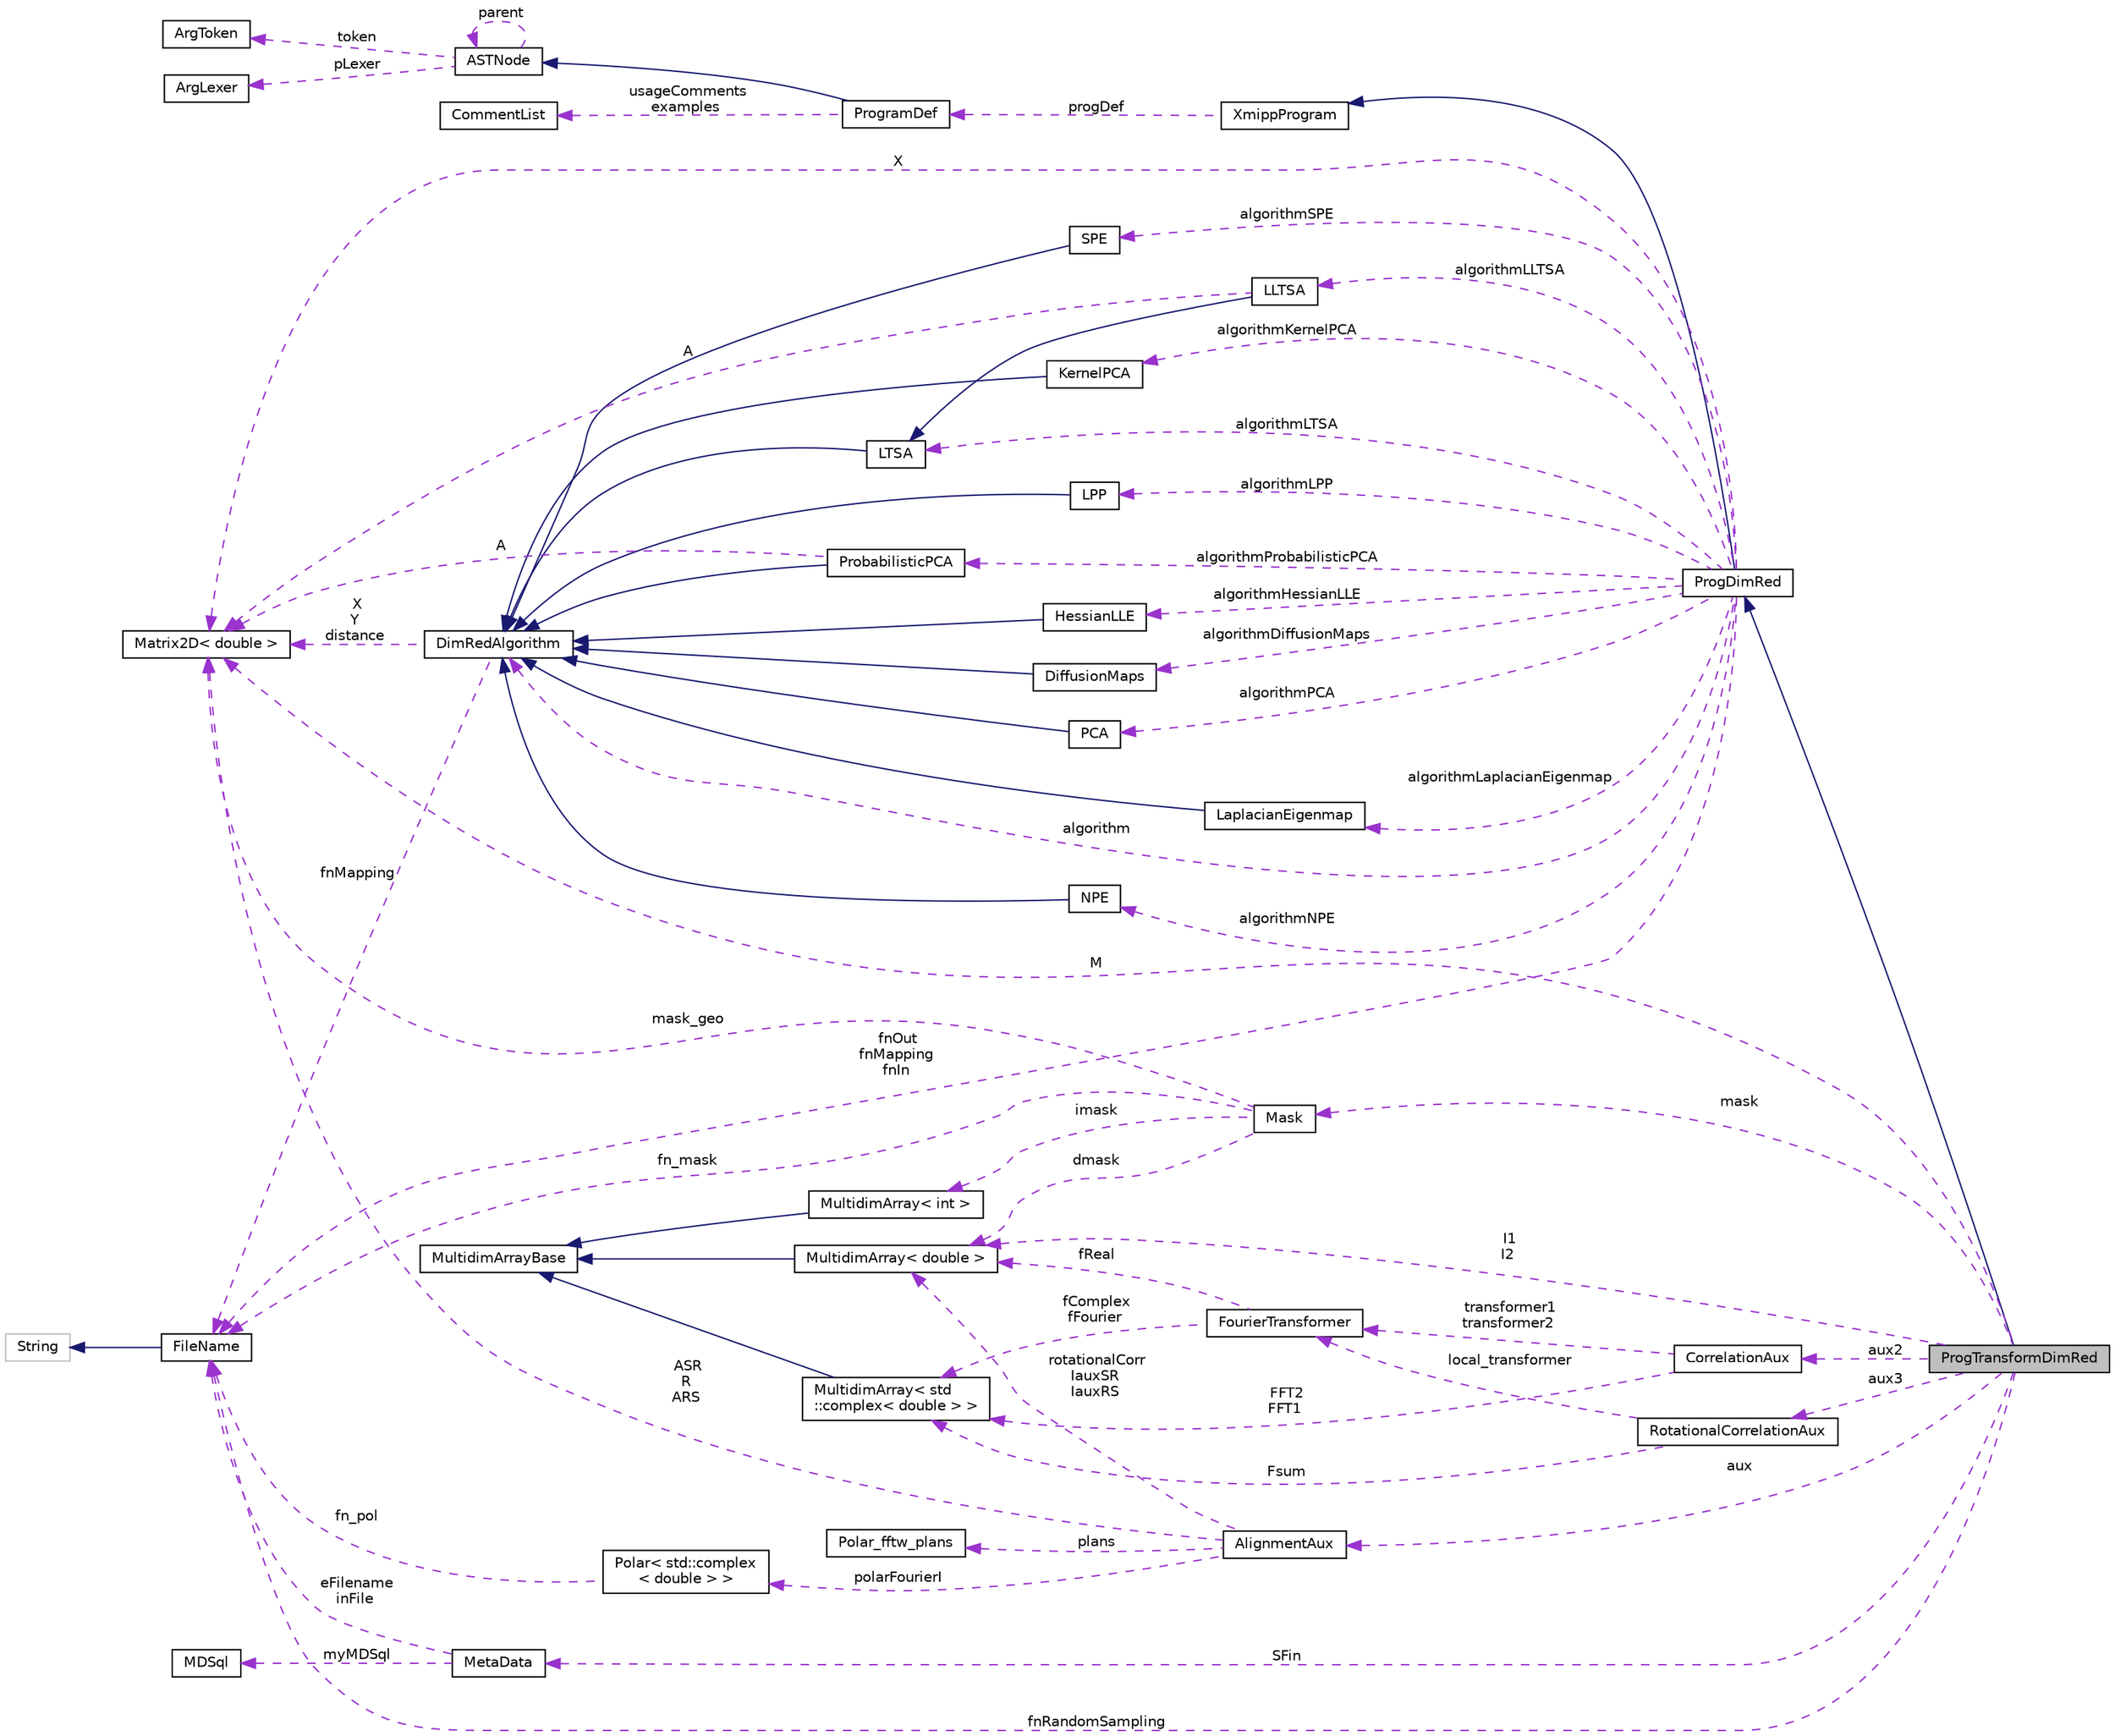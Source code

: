 digraph "ProgTransformDimRed"
{
  edge [fontname="Helvetica",fontsize="10",labelfontname="Helvetica",labelfontsize="10"];
  node [fontname="Helvetica",fontsize="10",shape=record];
  rankdir="LR";
  Node3 [label="ProgTransformDimRed",height=0.2,width=0.4,color="black", fillcolor="grey75", style="filled", fontcolor="black"];
  Node4 -> Node3 [dir="back",color="midnightblue",fontsize="10",style="solid",fontname="Helvetica"];
  Node4 [label="ProgDimRed",height=0.2,width=0.4,color="black", fillcolor="white", style="filled",URL="$classProgDimRed.html"];
  Node5 -> Node4 [dir="back",color="midnightblue",fontsize="10",style="solid",fontname="Helvetica"];
  Node5 [label="XmippProgram",height=0.2,width=0.4,color="black", fillcolor="white", style="filled",URL="$classXmippProgram.html"];
  Node6 -> Node5 [dir="back",color="darkorchid3",fontsize="10",style="dashed",label=" progDef" ,fontname="Helvetica"];
  Node6 [label="ProgramDef",height=0.2,width=0.4,color="black", fillcolor="white", style="filled",URL="$classProgramDef.html"];
  Node7 -> Node6 [dir="back",color="midnightblue",fontsize="10",style="solid",fontname="Helvetica"];
  Node7 [label="ASTNode",height=0.2,width=0.4,color="black", fillcolor="white", style="filled",URL="$classASTNode.html"];
  Node8 -> Node7 [dir="back",color="darkorchid3",fontsize="10",style="dashed",label=" token" ,fontname="Helvetica"];
  Node8 [label="ArgToken",height=0.2,width=0.4,color="black", fillcolor="white", style="filled",URL="$classArgToken.html"];
  Node9 -> Node7 [dir="back",color="darkorchid3",fontsize="10",style="dashed",label=" pLexer" ,fontname="Helvetica"];
  Node9 [label="ArgLexer",height=0.2,width=0.4,color="black", fillcolor="white", style="filled",URL="$classArgLexer.html"];
  Node7 -> Node7 [dir="back",color="darkorchid3",fontsize="10",style="dashed",label=" parent" ,fontname="Helvetica"];
  Node10 -> Node6 [dir="back",color="darkorchid3",fontsize="10",style="dashed",label=" usageComments\nexamples" ,fontname="Helvetica"];
  Node10 [label="CommentList",height=0.2,width=0.4,color="black", fillcolor="white", style="filled",URL="$classCommentList.html"];
  Node11 -> Node4 [dir="back",color="darkorchid3",fontsize="10",style="dashed",label=" algorithm" ,fontname="Helvetica"];
  Node11 [label="DimRedAlgorithm",height=0.2,width=0.4,color="black", fillcolor="white", style="filled",URL="$classDimRedAlgorithm.html"];
  Node12 -> Node11 [dir="back",color="darkorchid3",fontsize="10",style="dashed",label=" X\nY\ndistance" ,fontname="Helvetica"];
  Node12 [label="Matrix2D\< double \>",height=0.2,width=0.4,color="black", fillcolor="white", style="filled",URL="$classMatrix2D.html"];
  Node13 -> Node11 [dir="back",color="darkorchid3",fontsize="10",style="dashed",label=" fnMapping" ,fontname="Helvetica"];
  Node13 [label="FileName",height=0.2,width=0.4,color="black", fillcolor="white", style="filled",URL="$classFileName.html"];
  Node14 -> Node13 [dir="back",color="midnightblue",fontsize="10",style="solid",fontname="Helvetica"];
  Node14 [label="String",height=0.2,width=0.4,color="grey75", fillcolor="white", style="filled"];
  Node15 -> Node4 [dir="back",color="darkorchid3",fontsize="10",style="dashed",label=" algorithmSPE" ,fontname="Helvetica"];
  Node15 [label="SPE",height=0.2,width=0.4,color="black", fillcolor="white", style="filled",URL="$classSPE.html"];
  Node11 -> Node15 [dir="back",color="midnightblue",fontsize="10",style="solid",fontname="Helvetica"];
  Node16 -> Node4 [dir="back",color="darkorchid3",fontsize="10",style="dashed",label=" algorithmLTSA" ,fontname="Helvetica"];
  Node16 [label="LTSA",height=0.2,width=0.4,color="black", fillcolor="white", style="filled",URL="$classLTSA.html"];
  Node11 -> Node16 [dir="back",color="midnightblue",fontsize="10",style="solid",fontname="Helvetica"];
  Node17 -> Node4 [dir="back",color="darkorchid3",fontsize="10",style="dashed",label=" algorithmKernelPCA" ,fontname="Helvetica"];
  Node17 [label="KernelPCA",height=0.2,width=0.4,color="black", fillcolor="white", style="filled",URL="$classKernelPCA.html"];
  Node11 -> Node17 [dir="back",color="midnightblue",fontsize="10",style="solid",fontname="Helvetica"];
  Node18 -> Node4 [dir="back",color="darkorchid3",fontsize="10",style="dashed",label=" algorithmLPP" ,fontname="Helvetica"];
  Node18 [label="LPP",height=0.2,width=0.4,color="black", fillcolor="white", style="filled",URL="$classLPP.html"];
  Node11 -> Node18 [dir="back",color="midnightblue",fontsize="10",style="solid",fontname="Helvetica"];
  Node12 -> Node4 [dir="back",color="darkorchid3",fontsize="10",style="dashed",label=" X" ,fontname="Helvetica"];
  Node19 -> Node4 [dir="back",color="darkorchid3",fontsize="10",style="dashed",label=" algorithmHessianLLE" ,fontname="Helvetica"];
  Node19 [label="HessianLLE",height=0.2,width=0.4,color="black", fillcolor="white", style="filled",URL="$classHessianLLE.html"];
  Node11 -> Node19 [dir="back",color="midnightblue",fontsize="10",style="solid",fontname="Helvetica"];
  Node20 -> Node4 [dir="back",color="darkorchid3",fontsize="10",style="dashed",label=" algorithmDiffusionMaps" ,fontname="Helvetica"];
  Node20 [label="DiffusionMaps",height=0.2,width=0.4,color="black", fillcolor="white", style="filled",URL="$classDiffusionMaps.html"];
  Node11 -> Node20 [dir="back",color="midnightblue",fontsize="10",style="solid",fontname="Helvetica"];
  Node21 -> Node4 [dir="back",color="darkorchid3",fontsize="10",style="dashed",label=" algorithmPCA" ,fontname="Helvetica"];
  Node21 [label="PCA",height=0.2,width=0.4,color="black", fillcolor="white", style="filled",URL="$classPCA.html"];
  Node11 -> Node21 [dir="back",color="midnightblue",fontsize="10",style="solid",fontname="Helvetica"];
  Node22 -> Node4 [dir="back",color="darkorchid3",fontsize="10",style="dashed",label=" algorithmLaplacianEigenmap" ,fontname="Helvetica"];
  Node22 [label="LaplacianEigenmap",height=0.2,width=0.4,color="black", fillcolor="white", style="filled",URL="$classLaplacianEigenmap.html"];
  Node11 -> Node22 [dir="back",color="midnightblue",fontsize="10",style="solid",fontname="Helvetica"];
  Node23 -> Node4 [dir="back",color="darkorchid3",fontsize="10",style="dashed",label=" algorithmProbabilisticPCA" ,fontname="Helvetica"];
  Node23 [label="ProbabilisticPCA",height=0.2,width=0.4,color="black", fillcolor="white", style="filled",URL="$classProbabilisticPCA.html"];
  Node11 -> Node23 [dir="back",color="midnightblue",fontsize="10",style="solid",fontname="Helvetica"];
  Node12 -> Node23 [dir="back",color="darkorchid3",fontsize="10",style="dashed",label=" A" ,fontname="Helvetica"];
  Node24 -> Node4 [dir="back",color="darkorchid3",fontsize="10",style="dashed",label=" algorithmLLTSA" ,fontname="Helvetica"];
  Node24 [label="LLTSA",height=0.2,width=0.4,color="black", fillcolor="white", style="filled",URL="$classLLTSA.html"];
  Node16 -> Node24 [dir="back",color="midnightblue",fontsize="10",style="solid",fontname="Helvetica"];
  Node12 -> Node24 [dir="back",color="darkorchid3",fontsize="10",style="dashed",label=" A" ,fontname="Helvetica"];
  Node25 -> Node4 [dir="back",color="darkorchid3",fontsize="10",style="dashed",label=" algorithmNPE" ,fontname="Helvetica"];
  Node25 [label="NPE",height=0.2,width=0.4,color="black", fillcolor="white", style="filled",URL="$classNPE.html"];
  Node11 -> Node25 [dir="back",color="midnightblue",fontsize="10",style="solid",fontname="Helvetica"];
  Node13 -> Node4 [dir="back",color="darkorchid3",fontsize="10",style="dashed",label=" fnOut\nfnMapping\nfnIn" ,fontname="Helvetica"];
  Node26 -> Node3 [dir="back",color="darkorchid3",fontsize="10",style="dashed",label=" aux3" ,fontname="Helvetica"];
  Node26 [label="RotationalCorrelationAux",height=0.2,width=0.4,color="black", fillcolor="white", style="filled",URL="$classRotationalCorrelationAux.html"];
  Node27 -> Node26 [dir="back",color="darkorchid3",fontsize="10",style="dashed",label=" local_transformer" ,fontname="Helvetica"];
  Node27 [label="FourierTransformer",height=0.2,width=0.4,color="black", fillcolor="white", style="filled",URL="$classFourierTransformer.html"];
  Node28 -> Node27 [dir="back",color="darkorchid3",fontsize="10",style="dashed",label=" fReal" ,fontname="Helvetica"];
  Node28 [label="MultidimArray\< double \>",height=0.2,width=0.4,color="black", fillcolor="white", style="filled",URL="$classMultidimArray.html"];
  Node29 -> Node28 [dir="back",color="midnightblue",fontsize="10",style="solid",fontname="Helvetica"];
  Node29 [label="MultidimArrayBase",height=0.2,width=0.4,color="black", fillcolor="white", style="filled",URL="$classMultidimArrayBase.html"];
  Node30 -> Node27 [dir="back",color="darkorchid3",fontsize="10",style="dashed",label=" fComplex\nfFourier" ,fontname="Helvetica"];
  Node30 [label="MultidimArray\< std\l::complex\< double \> \>",height=0.2,width=0.4,color="black", fillcolor="white", style="filled",URL="$classMultidimArray.html"];
  Node29 -> Node30 [dir="back",color="midnightblue",fontsize="10",style="solid",fontname="Helvetica"];
  Node30 -> Node26 [dir="back",color="darkorchid3",fontsize="10",style="dashed",label=" Fsum" ,fontname="Helvetica"];
  Node31 -> Node3 [dir="back",color="darkorchid3",fontsize="10",style="dashed",label=" SFin" ,fontname="Helvetica"];
  Node31 [label="MetaData",height=0.2,width=0.4,color="black", fillcolor="white", style="filled",URL="$classMetaData.html"];
  Node32 -> Node31 [dir="back",color="darkorchid3",fontsize="10",style="dashed",label=" myMDSql" ,fontname="Helvetica"];
  Node32 [label="MDSql",height=0.2,width=0.4,color="black", fillcolor="white", style="filled",URL="$classMDSql.html"];
  Node13 -> Node31 [dir="back",color="darkorchid3",fontsize="10",style="dashed",label=" eFilename\ninFile" ,fontname="Helvetica"];
  Node33 -> Node3 [dir="back",color="darkorchid3",fontsize="10",style="dashed",label=" aux" ,fontname="Helvetica"];
  Node33 [label="AlignmentAux",height=0.2,width=0.4,color="black", fillcolor="white", style="filled",URL="$classAlignmentAux.html"];
  Node34 -> Node33 [dir="back",color="darkorchid3",fontsize="10",style="dashed",label=" polarFourierI" ,fontname="Helvetica"];
  Node34 [label="Polar\< std::complex\l\< double \> \>",height=0.2,width=0.4,color="black", fillcolor="white", style="filled",URL="$classPolar.html"];
  Node13 -> Node34 [dir="back",color="darkorchid3",fontsize="10",style="dashed",label=" fn_pol" ,fontname="Helvetica"];
  Node12 -> Node33 [dir="back",color="darkorchid3",fontsize="10",style="dashed",label=" ASR\nR\nARS" ,fontname="Helvetica"];
  Node35 -> Node33 [dir="back",color="darkorchid3",fontsize="10",style="dashed",label=" plans" ,fontname="Helvetica"];
  Node35 [label="Polar_fftw_plans",height=0.2,width=0.4,color="black", fillcolor="white", style="filled",URL="$classPolar__fftw__plans.html"];
  Node28 -> Node33 [dir="back",color="darkorchid3",fontsize="10",style="dashed",label=" rotationalCorr\nIauxSR\nIauxRS" ,fontname="Helvetica"];
  Node12 -> Node3 [dir="back",color="darkorchid3",fontsize="10",style="dashed",label=" M" ,fontname="Helvetica"];
  Node28 -> Node3 [dir="back",color="darkorchid3",fontsize="10",style="dashed",label=" I1\nI2" ,fontname="Helvetica"];
  Node36 -> Node3 [dir="back",color="darkorchid3",fontsize="10",style="dashed",label=" mask" ,fontname="Helvetica"];
  Node36 [label="Mask",height=0.2,width=0.4,color="black", fillcolor="white", style="filled",URL="$classMask.html"];
  Node12 -> Node36 [dir="back",color="darkorchid3",fontsize="10",style="dashed",label=" mask_geo" ,fontname="Helvetica"];
  Node28 -> Node36 [dir="back",color="darkorchid3",fontsize="10",style="dashed",label=" dmask" ,fontname="Helvetica"];
  Node37 -> Node36 [dir="back",color="darkorchid3",fontsize="10",style="dashed",label=" imask" ,fontname="Helvetica"];
  Node37 [label="MultidimArray\< int \>",height=0.2,width=0.4,color="black", fillcolor="white", style="filled",URL="$classMultidimArray.html"];
  Node29 -> Node37 [dir="back",color="midnightblue",fontsize="10",style="solid",fontname="Helvetica"];
  Node13 -> Node36 [dir="back",color="darkorchid3",fontsize="10",style="dashed",label=" fn_mask" ,fontname="Helvetica"];
  Node38 -> Node3 [dir="back",color="darkorchid3",fontsize="10",style="dashed",label=" aux2" ,fontname="Helvetica"];
  Node38 [label="CorrelationAux",height=0.2,width=0.4,color="black", fillcolor="white", style="filled",URL="$classCorrelationAux.html"];
  Node27 -> Node38 [dir="back",color="darkorchid3",fontsize="10",style="dashed",label=" transformer1\ntransformer2" ,fontname="Helvetica"];
  Node30 -> Node38 [dir="back",color="darkorchid3",fontsize="10",style="dashed",label=" FFT2\nFFT1" ,fontname="Helvetica"];
  Node13 -> Node3 [dir="back",color="darkorchid3",fontsize="10",style="dashed",label=" fnRandomSampling" ,fontname="Helvetica"];
}
